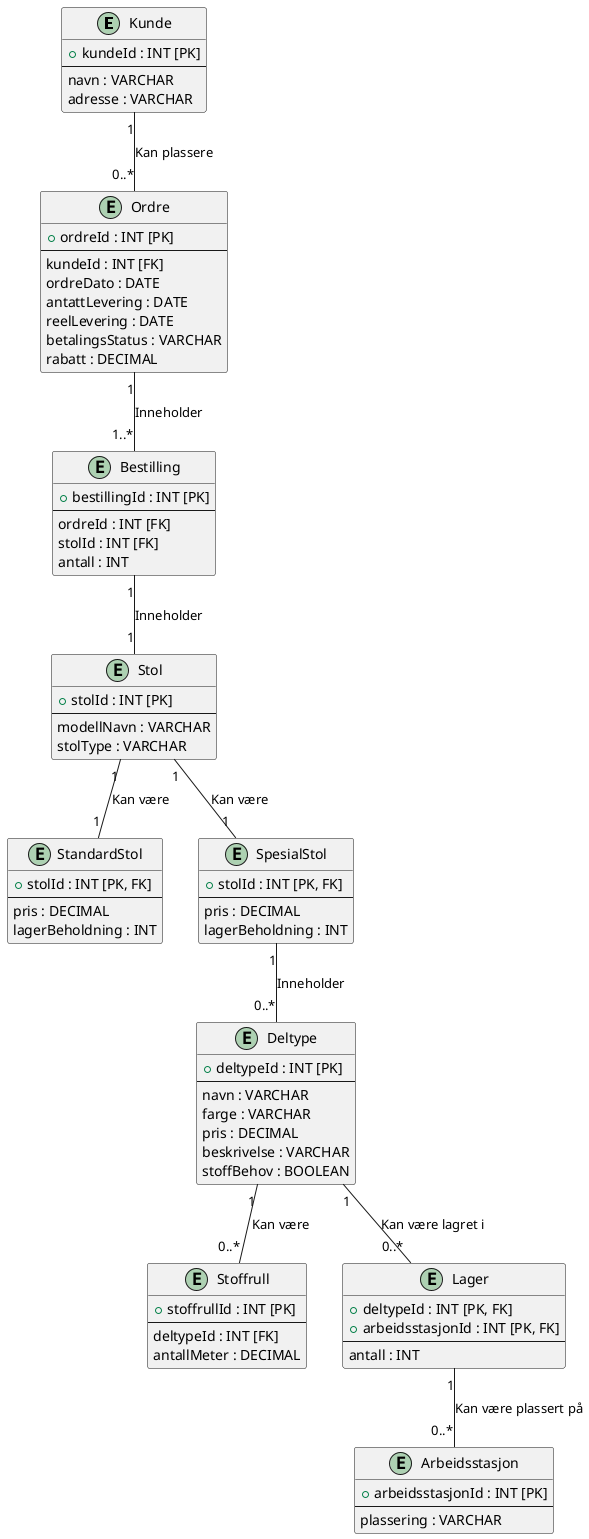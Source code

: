 @startuml

entity "Kunde" as kunde {
    + kundeId : INT [PK]
    --
    navn : VARCHAR
    adresse : VARCHAR
}

entity "Ordre" as ordre {
    + ordreId : INT [PK]
    --
    kundeId : INT [FK]
    ordreDato : DATE
    antattLevering : DATE
    reelLevering : DATE
    betalingsStatus : VARCHAR
    rabatt : DECIMAL
}

entity "Bestilling" as bestilling {
    + bestillingId : INT [PK]
    --
    ordreId : INT [FK]
    stolId : INT [FK]
    antall : INT
}

entity "Stol" as stol {
    + stolId : INT [PK]
    --
    modellNavn : VARCHAR
    stolType : VARCHAR
}

entity "StandardStol" as standardStol {
    + stolId : INT [PK, FK]
    --
    pris : DECIMAL
    lagerBeholdning : INT
}

entity "SpesialStol" as spesialStol {
    + stolId : INT [PK, FK]
    --
    pris : DECIMAL
    lagerBeholdning : INT
}

entity "Deltype" as deltype {
    + deltypeId : INT [PK]
    --
    navn : VARCHAR
    farge : VARCHAR
    pris : DECIMAL
    beskrivelse : VARCHAR
    stoffBehov : BOOLEAN
}

entity "Stoffrull" as stoffrull {
    + stoffrullId : INT [PK]
    --
    deltypeId : INT [FK]
    antallMeter : DECIMAL
}

entity "Arbeidsstasjon" as arbeidsstasjon {
    + arbeidsstasjonId : INT [PK]
    --
    plassering : VARCHAR
}

entity "Lager" as lager {
    + deltypeId : INT [PK, FK]
    + arbeidsstasjonId : INT [PK, FK]
    --
    antall : INT
}

kunde "1" -- "0..*" ordre : Kan plassere
ordre "1" -- "1..*" bestilling : Inneholder
bestilling "1" -- "1" stol : Inneholder
stol "1" -- "1" standardStol : Kan være
stol "1" -- "1" spesialStol : Kan være
spesialStol "1" -- "0..*" deltype : Inneholder
deltype "1" -- "0..*" stoffrull : Kan være
deltype "1" -- "0..*" lager : Kan være lagret i
lager "1" -- "0..*" arbeidsstasjon : Kan være plassert på

@enduml
